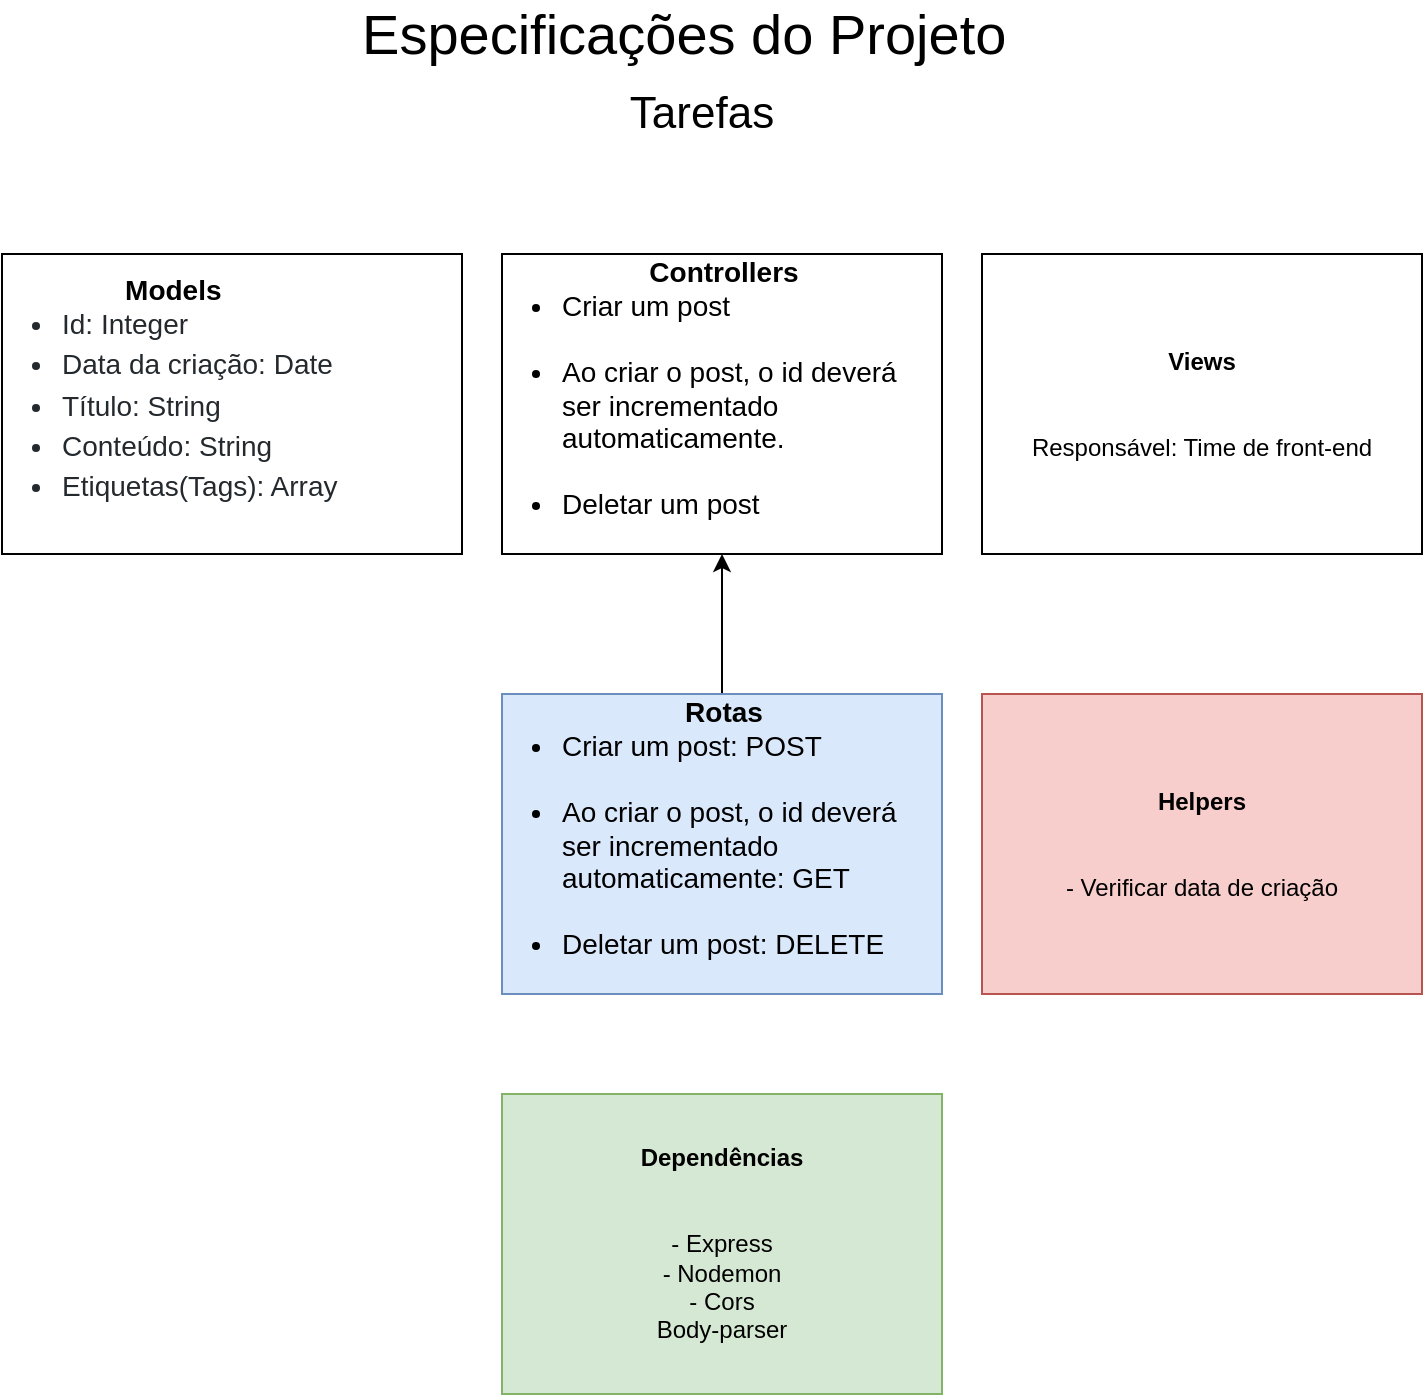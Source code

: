 <mxfile version="13.7.9" type="device"><diagram id="B78iYdnsQRfXISmM3v2l" name="Página-1"><mxGraphModel dx="1679" dy="494" grid="1" gridSize="10" guides="1" tooltips="1" connect="1" arrows="1" fold="1" page="1" pageScale="1" pageWidth="827" pageHeight="1169" math="0" shadow="0"><root><mxCell id="0"/><mxCell id="1" parent="0"/><mxCell id="YjcdyH-GEDPhQNGfeS52-1" value="&lt;font style=&quot;font-size: 28px&quot;&gt;Especificações do Projeto&amp;nbsp;&lt;/font&gt;" style="text;html=1;strokeColor=none;fillColor=none;align=center;verticalAlign=middle;whiteSpace=wrap;rounded=0;strokeWidth=1;" vertex="1" parent="1"><mxGeometry x="110" y="60" width="390" height="20" as="geometry"/></mxCell><mxCell id="YjcdyH-GEDPhQNGfeS52-2" value="&lt;font style=&quot;font-size: 22px&quot;&gt;Tarefas&lt;/font&gt;" style="text;html=1;strokeColor=none;fillColor=none;align=center;verticalAlign=middle;whiteSpace=wrap;rounded=0;" vertex="1" parent="1"><mxGeometry x="290" y="100" width="40" height="20" as="geometry"/></mxCell><mxCell id="YjcdyH-GEDPhQNGfeS52-3" value="&lt;div style=&quot;text-align: center; font-size: 14px;&quot;&gt;&lt;span style=&quot;font-size: 14px;&quot;&gt;&lt;b style=&quot;font-size: 14px;&quot;&gt;Models&lt;/b&gt;&lt;/span&gt;&lt;/div&gt;&lt;ul style=&quot;box-sizing: border-box; padding-left: 2em; margin-top: 0px; margin-bottom: 16px; color: rgb(36, 41, 46); background-color: rgb(255, 255, 255); font-size: 14px;&quot;&gt;&lt;li style=&quot;box-sizing: border-box; font-size: 14px;&quot;&gt;&lt;font style=&quot;font-size: 14px;&quot;&gt;Id: Integer&amp;nbsp;&lt;/font&gt;&lt;/li&gt;&lt;li style=&quot;box-sizing: border-box; margin-top: 0.25em; font-size: 14px;&quot;&gt;&lt;font style=&quot;font-size: 14px;&quot;&gt;Data da criação: Date&amp;nbsp;&lt;/font&gt;&lt;/li&gt;&lt;li style=&quot;box-sizing: border-box; margin-top: 0.25em; font-size: 14px;&quot;&gt;&lt;font style=&quot;font-size: 14px;&quot;&gt;Título: String&lt;/font&gt;&lt;/li&gt;&lt;li style=&quot;box-sizing: border-box; margin-top: 0.25em; font-size: 14px;&quot;&gt;&lt;font style=&quot;font-size: 14px;&quot;&gt;Conteúdo: String&lt;/font&gt;&lt;/li&gt;&lt;li style=&quot;box-sizing: border-box; margin-top: 0.25em; font-size: 14px;&quot;&gt;&lt;font style=&quot;font-size: 14px;&quot;&gt;Etiquetas(Tags): Array&lt;/font&gt;&lt;/li&gt;&lt;/ul&gt;" style="rounded=0;whiteSpace=wrap;html=1;strokeWidth=1;align=left;fontSize=14;" vertex="1" parent="1"><mxGeometry x="-40" y="180" width="230" height="150" as="geometry"/></mxCell><mxCell id="YjcdyH-GEDPhQNGfeS52-4" value="&lt;div style=&quot;text-align: center&quot;&gt;&lt;span style=&quot;font-size: 14px&quot;&gt;&lt;b&gt;Controllers&lt;/b&gt;&lt;/span&gt;&lt;/div&gt;&lt;ul style=&quot;box-sizing: border-box ; padding-left: 2em ; margin-top: 0px ; margin-bottom: 16px ; font-size: 14px&quot;&gt;&lt;li style=&quot;box-sizing: border-box&quot;&gt;&lt;font style=&quot;font-size: 14px&quot;&gt;Criar um post&lt;/font&gt;&lt;/li&gt;&lt;/ul&gt;&lt;ul style=&quot;box-sizing: border-box ; padding-left: 2em ; margin-top: 0px ; margin-bottom: 16px ; font-size: 14px&quot;&gt;&lt;li style=&quot;box-sizing: border-box&quot;&gt;&lt;font style=&quot;font-size: 14px&quot;&gt;Ao criar o post, o&amp;nbsp;&lt;span style=&quot;box-sizing: border-box&quot;&gt;id&lt;/span&gt;&amp;nbsp;deverá ser incrementado automaticamente.&lt;/font&gt;&lt;/li&gt;&lt;/ul&gt;&lt;ul style=&quot;box-sizing: border-box ; padding-left: 2em ; margin-top: 0px ; margin-bottom: 16px ; font-size: 14px&quot;&gt;&lt;li style=&quot;box-sizing: border-box&quot;&gt;&lt;font style=&quot;font-size: 14px&quot;&gt;Deletar um post&lt;/font&gt;&lt;/li&gt;&lt;/ul&gt;" style="rounded=0;whiteSpace=wrap;html=1;strokeWidth=1;align=left;" vertex="1" parent="1"><mxGeometry x="210" y="180" width="220" height="150" as="geometry"/></mxCell><mxCell id="YjcdyH-GEDPhQNGfeS52-5" value="&lt;b&gt;Views&lt;br&gt;&lt;/b&gt;&lt;br&gt;&lt;br&gt;Responsável: Time de front-end" style="rounded=0;whiteSpace=wrap;html=1;strokeWidth=1;" vertex="1" parent="1"><mxGeometry x="450" y="180" width="220" height="150" as="geometry"/></mxCell><mxCell id="YjcdyH-GEDPhQNGfeS52-8" style="edgeStyle=orthogonalEdgeStyle;rounded=0;orthogonalLoop=1;jettySize=auto;html=1;entryX=0.5;entryY=1;entryDx=0;entryDy=0;fontSize=14;" edge="1" parent="1" source="YjcdyH-GEDPhQNGfeS52-6" target="YjcdyH-GEDPhQNGfeS52-4"><mxGeometry relative="1" as="geometry"/></mxCell><mxCell id="YjcdyH-GEDPhQNGfeS52-6" value="&lt;div style=&quot;text-align: center&quot;&gt;&lt;span style=&quot;font-size: 14px&quot;&gt;&lt;b&gt;Rotas&lt;/b&gt;&lt;/span&gt;&lt;/div&gt;&lt;ul style=&quot;box-sizing: border-box ; padding-left: 2em ; margin-top: 0px ; margin-bottom: 16px ; font-size: 14px&quot;&gt;&lt;li style=&quot;box-sizing: border-box&quot;&gt;&lt;font style=&quot;font-size: 14px&quot;&gt;Criar um post: POST&lt;/font&gt;&lt;/li&gt;&lt;/ul&gt;&lt;ul style=&quot;box-sizing: border-box ; padding-left: 2em ; margin-top: 0px ; margin-bottom: 16px ; font-size: 14px&quot;&gt;&lt;li style=&quot;box-sizing: border-box&quot;&gt;&lt;font style=&quot;font-size: 14px&quot;&gt;Ao criar o post, o&amp;nbsp;&lt;span style=&quot;box-sizing: border-box&quot;&gt;id&lt;/span&gt;&amp;nbsp;deverá ser incrementado automaticamente: GET&lt;/font&gt;&lt;/li&gt;&lt;/ul&gt;&lt;ul style=&quot;box-sizing: border-box ; padding-left: 2em ; margin-top: 0px ; margin-bottom: 16px ; font-size: 14px&quot;&gt;&lt;li style=&quot;box-sizing: border-box&quot;&gt;&lt;font style=&quot;font-size: 14px&quot;&gt;Deletar um post: DELETE&lt;/font&gt;&lt;/li&gt;&lt;/ul&gt;" style="rounded=0;whiteSpace=wrap;html=1;strokeWidth=1;align=left;fillColor=#dae8fc;strokeColor=#6c8ebf;" vertex="1" parent="1"><mxGeometry x="210" y="400" width="220" height="150" as="geometry"/></mxCell><mxCell id="YjcdyH-GEDPhQNGfeS52-7" value="&lt;b&gt;Helpers&lt;br&gt;&lt;/b&gt;&lt;br&gt;&lt;br&gt;- Verificar data de criação" style="rounded=0;whiteSpace=wrap;html=1;strokeWidth=1;fillColor=#f8cecc;strokeColor=#b85450;" vertex="1" parent="1"><mxGeometry x="450" y="400" width="220" height="150" as="geometry"/></mxCell><mxCell id="YjcdyH-GEDPhQNGfeS52-9" value="&lt;b&gt;Dependências&lt;br&gt;&lt;/b&gt;&lt;br&gt;&lt;br&gt;- Express&lt;br&gt;- Nodemon&lt;br&gt;- Cors&lt;br&gt;Body-parser" style="rounded=0;whiteSpace=wrap;html=1;strokeWidth=1;fillColor=#d5e8d4;strokeColor=#82b366;" vertex="1" parent="1"><mxGeometry x="210" y="600" width="220" height="150" as="geometry"/></mxCell></root></mxGraphModel></diagram></mxfile>